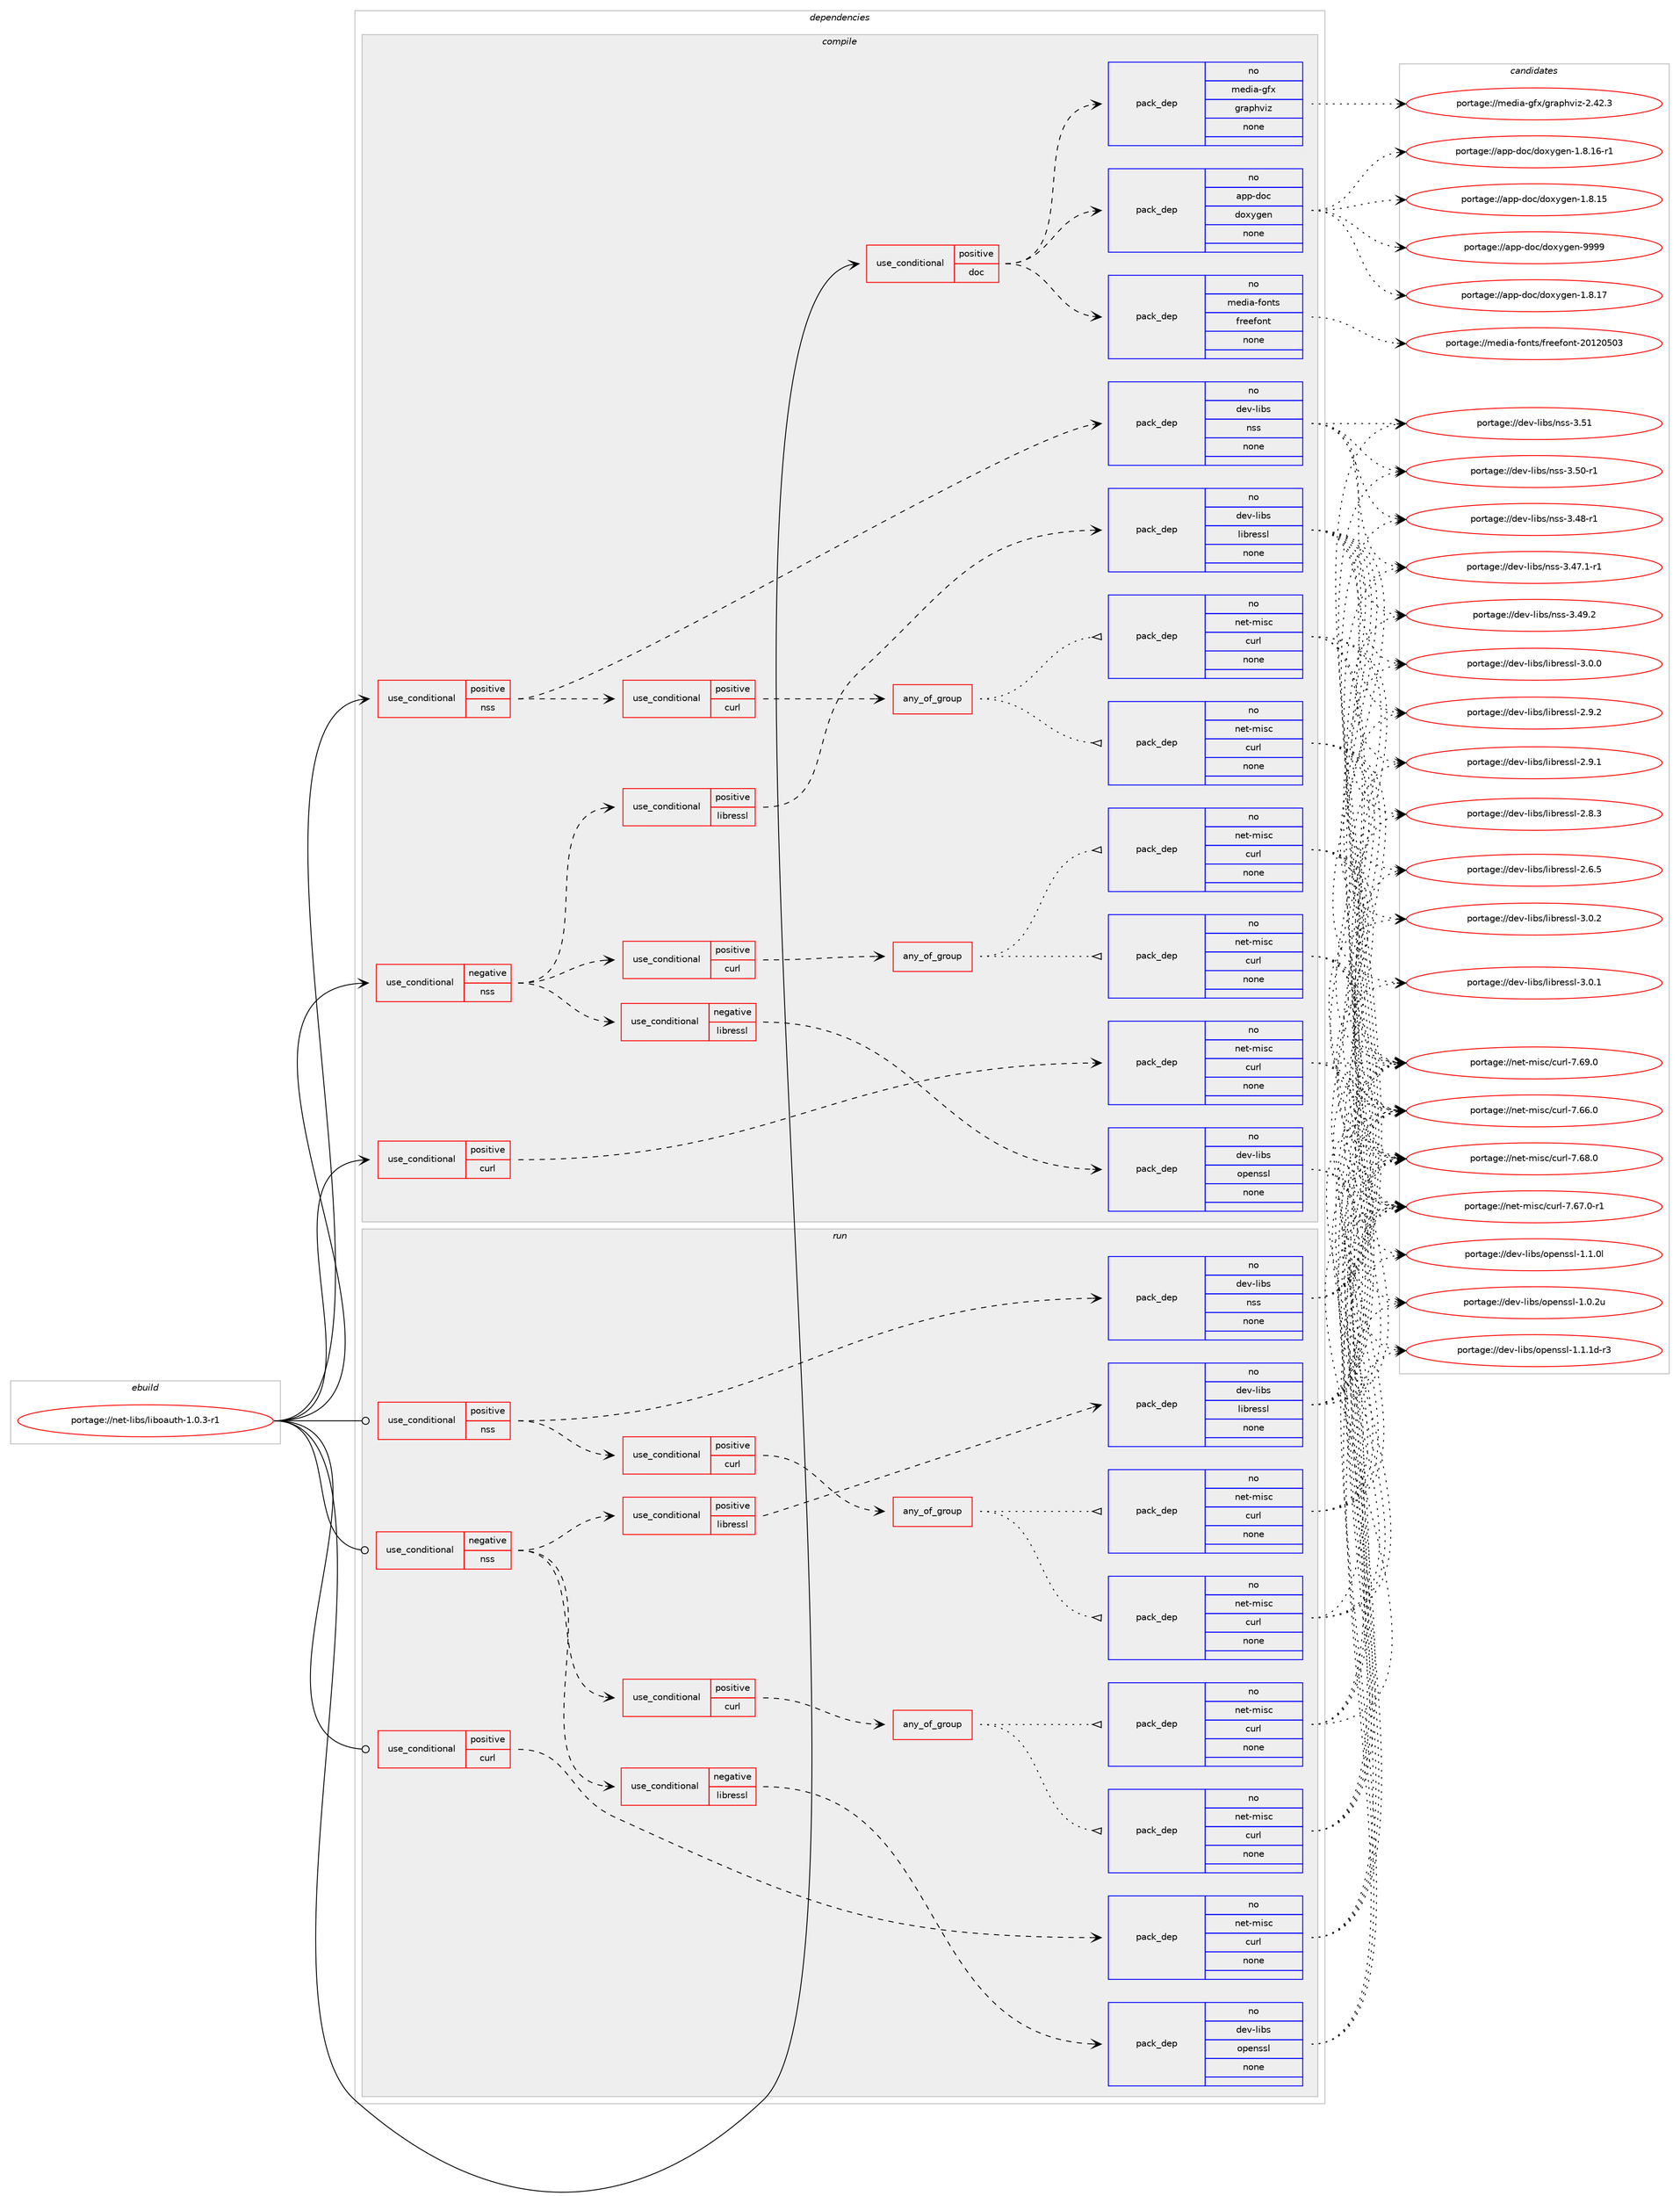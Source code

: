digraph prolog {

# *************
# Graph options
# *************

newrank=true;
concentrate=true;
compound=true;
graph [rankdir=LR,fontname=Helvetica,fontsize=10,ranksep=1.5];#, ranksep=2.5, nodesep=0.2];
edge  [arrowhead=vee];
node  [fontname=Helvetica,fontsize=10];

# **********
# The ebuild
# **********

subgraph cluster_leftcol {
color=gray;
rank=same;
label=<<i>ebuild</i>>;
id [label="portage://net-libs/liboauth-1.0.3-r1", color=red, width=4, href="../net-libs/liboauth-1.0.3-r1.svg"];
}

# ****************
# The dependencies
# ****************

subgraph cluster_midcol {
color=gray;
label=<<i>dependencies</i>>;
subgraph cluster_compile {
fillcolor="#eeeeee";
style=filled;
label=<<i>compile</i>>;
subgraph cond11635 {
dependency58785 [label=<<TABLE BORDER="0" CELLBORDER="1" CELLSPACING="0" CELLPADDING="4"><TR><TD ROWSPAN="3" CELLPADDING="10">use_conditional</TD></TR><TR><TD>negative</TD></TR><TR><TD>nss</TD></TR></TABLE>>, shape=none, color=red];
subgraph cond11636 {
dependency58786 [label=<<TABLE BORDER="0" CELLBORDER="1" CELLSPACING="0" CELLPADDING="4"><TR><TD ROWSPAN="3" CELLPADDING="10">use_conditional</TD></TR><TR><TD>negative</TD></TR><TR><TD>libressl</TD></TR></TABLE>>, shape=none, color=red];
subgraph pack45981 {
dependency58787 [label=<<TABLE BORDER="0" CELLBORDER="1" CELLSPACING="0" CELLPADDING="4" WIDTH="220"><TR><TD ROWSPAN="6" CELLPADDING="30">pack_dep</TD></TR><TR><TD WIDTH="110">no</TD></TR><TR><TD>dev-libs</TD></TR><TR><TD>openssl</TD></TR><TR><TD>none</TD></TR><TR><TD></TD></TR></TABLE>>, shape=none, color=blue];
}
dependency58786:e -> dependency58787:w [weight=20,style="dashed",arrowhead="vee"];
}
dependency58785:e -> dependency58786:w [weight=20,style="dashed",arrowhead="vee"];
subgraph cond11637 {
dependency58788 [label=<<TABLE BORDER="0" CELLBORDER="1" CELLSPACING="0" CELLPADDING="4"><TR><TD ROWSPAN="3" CELLPADDING="10">use_conditional</TD></TR><TR><TD>positive</TD></TR><TR><TD>libressl</TD></TR></TABLE>>, shape=none, color=red];
subgraph pack45982 {
dependency58789 [label=<<TABLE BORDER="0" CELLBORDER="1" CELLSPACING="0" CELLPADDING="4" WIDTH="220"><TR><TD ROWSPAN="6" CELLPADDING="30">pack_dep</TD></TR><TR><TD WIDTH="110">no</TD></TR><TR><TD>dev-libs</TD></TR><TR><TD>libressl</TD></TR><TR><TD>none</TD></TR><TR><TD></TD></TR></TABLE>>, shape=none, color=blue];
}
dependency58788:e -> dependency58789:w [weight=20,style="dashed",arrowhead="vee"];
}
dependency58785:e -> dependency58788:w [weight=20,style="dashed",arrowhead="vee"];
subgraph cond11638 {
dependency58790 [label=<<TABLE BORDER="0" CELLBORDER="1" CELLSPACING="0" CELLPADDING="4"><TR><TD ROWSPAN="3" CELLPADDING="10">use_conditional</TD></TR><TR><TD>positive</TD></TR><TR><TD>curl</TD></TR></TABLE>>, shape=none, color=red];
subgraph any1152 {
dependency58791 [label=<<TABLE BORDER="0" CELLBORDER="1" CELLSPACING="0" CELLPADDING="4"><TR><TD CELLPADDING="10">any_of_group</TD></TR></TABLE>>, shape=none, color=red];subgraph pack45983 {
dependency58792 [label=<<TABLE BORDER="0" CELLBORDER="1" CELLSPACING="0" CELLPADDING="4" WIDTH="220"><TR><TD ROWSPAN="6" CELLPADDING="30">pack_dep</TD></TR><TR><TD WIDTH="110">no</TD></TR><TR><TD>net-misc</TD></TR><TR><TD>curl</TD></TR><TR><TD>none</TD></TR><TR><TD></TD></TR></TABLE>>, shape=none, color=blue];
}
dependency58791:e -> dependency58792:w [weight=20,style="dotted",arrowhead="oinv"];
subgraph pack45984 {
dependency58793 [label=<<TABLE BORDER="0" CELLBORDER="1" CELLSPACING="0" CELLPADDING="4" WIDTH="220"><TR><TD ROWSPAN="6" CELLPADDING="30">pack_dep</TD></TR><TR><TD WIDTH="110">no</TD></TR><TR><TD>net-misc</TD></TR><TR><TD>curl</TD></TR><TR><TD>none</TD></TR><TR><TD></TD></TR></TABLE>>, shape=none, color=blue];
}
dependency58791:e -> dependency58793:w [weight=20,style="dotted",arrowhead="oinv"];
}
dependency58790:e -> dependency58791:w [weight=20,style="dashed",arrowhead="vee"];
}
dependency58785:e -> dependency58790:w [weight=20,style="dashed",arrowhead="vee"];
}
id:e -> dependency58785:w [weight=20,style="solid",arrowhead="vee"];
subgraph cond11639 {
dependency58794 [label=<<TABLE BORDER="0" CELLBORDER="1" CELLSPACING="0" CELLPADDING="4"><TR><TD ROWSPAN="3" CELLPADDING="10">use_conditional</TD></TR><TR><TD>positive</TD></TR><TR><TD>curl</TD></TR></TABLE>>, shape=none, color=red];
subgraph pack45985 {
dependency58795 [label=<<TABLE BORDER="0" CELLBORDER="1" CELLSPACING="0" CELLPADDING="4" WIDTH="220"><TR><TD ROWSPAN="6" CELLPADDING="30">pack_dep</TD></TR><TR><TD WIDTH="110">no</TD></TR><TR><TD>net-misc</TD></TR><TR><TD>curl</TD></TR><TR><TD>none</TD></TR><TR><TD></TD></TR></TABLE>>, shape=none, color=blue];
}
dependency58794:e -> dependency58795:w [weight=20,style="dashed",arrowhead="vee"];
}
id:e -> dependency58794:w [weight=20,style="solid",arrowhead="vee"];
subgraph cond11640 {
dependency58796 [label=<<TABLE BORDER="0" CELLBORDER="1" CELLSPACING="0" CELLPADDING="4"><TR><TD ROWSPAN="3" CELLPADDING="10">use_conditional</TD></TR><TR><TD>positive</TD></TR><TR><TD>doc</TD></TR></TABLE>>, shape=none, color=red];
subgraph pack45986 {
dependency58797 [label=<<TABLE BORDER="0" CELLBORDER="1" CELLSPACING="0" CELLPADDING="4" WIDTH="220"><TR><TD ROWSPAN="6" CELLPADDING="30">pack_dep</TD></TR><TR><TD WIDTH="110">no</TD></TR><TR><TD>app-doc</TD></TR><TR><TD>doxygen</TD></TR><TR><TD>none</TD></TR><TR><TD></TD></TR></TABLE>>, shape=none, color=blue];
}
dependency58796:e -> dependency58797:w [weight=20,style="dashed",arrowhead="vee"];
subgraph pack45987 {
dependency58798 [label=<<TABLE BORDER="0" CELLBORDER="1" CELLSPACING="0" CELLPADDING="4" WIDTH="220"><TR><TD ROWSPAN="6" CELLPADDING="30">pack_dep</TD></TR><TR><TD WIDTH="110">no</TD></TR><TR><TD>media-gfx</TD></TR><TR><TD>graphviz</TD></TR><TR><TD>none</TD></TR><TR><TD></TD></TR></TABLE>>, shape=none, color=blue];
}
dependency58796:e -> dependency58798:w [weight=20,style="dashed",arrowhead="vee"];
subgraph pack45988 {
dependency58799 [label=<<TABLE BORDER="0" CELLBORDER="1" CELLSPACING="0" CELLPADDING="4" WIDTH="220"><TR><TD ROWSPAN="6" CELLPADDING="30">pack_dep</TD></TR><TR><TD WIDTH="110">no</TD></TR><TR><TD>media-fonts</TD></TR><TR><TD>freefont</TD></TR><TR><TD>none</TD></TR><TR><TD></TD></TR></TABLE>>, shape=none, color=blue];
}
dependency58796:e -> dependency58799:w [weight=20,style="dashed",arrowhead="vee"];
}
id:e -> dependency58796:w [weight=20,style="solid",arrowhead="vee"];
subgraph cond11641 {
dependency58800 [label=<<TABLE BORDER="0" CELLBORDER="1" CELLSPACING="0" CELLPADDING="4"><TR><TD ROWSPAN="3" CELLPADDING="10">use_conditional</TD></TR><TR><TD>positive</TD></TR><TR><TD>nss</TD></TR></TABLE>>, shape=none, color=red];
subgraph pack45989 {
dependency58801 [label=<<TABLE BORDER="0" CELLBORDER="1" CELLSPACING="0" CELLPADDING="4" WIDTH="220"><TR><TD ROWSPAN="6" CELLPADDING="30">pack_dep</TD></TR><TR><TD WIDTH="110">no</TD></TR><TR><TD>dev-libs</TD></TR><TR><TD>nss</TD></TR><TR><TD>none</TD></TR><TR><TD></TD></TR></TABLE>>, shape=none, color=blue];
}
dependency58800:e -> dependency58801:w [weight=20,style="dashed",arrowhead="vee"];
subgraph cond11642 {
dependency58802 [label=<<TABLE BORDER="0" CELLBORDER="1" CELLSPACING="0" CELLPADDING="4"><TR><TD ROWSPAN="3" CELLPADDING="10">use_conditional</TD></TR><TR><TD>positive</TD></TR><TR><TD>curl</TD></TR></TABLE>>, shape=none, color=red];
subgraph any1153 {
dependency58803 [label=<<TABLE BORDER="0" CELLBORDER="1" CELLSPACING="0" CELLPADDING="4"><TR><TD CELLPADDING="10">any_of_group</TD></TR></TABLE>>, shape=none, color=red];subgraph pack45990 {
dependency58804 [label=<<TABLE BORDER="0" CELLBORDER="1" CELLSPACING="0" CELLPADDING="4" WIDTH="220"><TR><TD ROWSPAN="6" CELLPADDING="30">pack_dep</TD></TR><TR><TD WIDTH="110">no</TD></TR><TR><TD>net-misc</TD></TR><TR><TD>curl</TD></TR><TR><TD>none</TD></TR><TR><TD></TD></TR></TABLE>>, shape=none, color=blue];
}
dependency58803:e -> dependency58804:w [weight=20,style="dotted",arrowhead="oinv"];
subgraph pack45991 {
dependency58805 [label=<<TABLE BORDER="0" CELLBORDER="1" CELLSPACING="0" CELLPADDING="4" WIDTH="220"><TR><TD ROWSPAN="6" CELLPADDING="30">pack_dep</TD></TR><TR><TD WIDTH="110">no</TD></TR><TR><TD>net-misc</TD></TR><TR><TD>curl</TD></TR><TR><TD>none</TD></TR><TR><TD></TD></TR></TABLE>>, shape=none, color=blue];
}
dependency58803:e -> dependency58805:w [weight=20,style="dotted",arrowhead="oinv"];
}
dependency58802:e -> dependency58803:w [weight=20,style="dashed",arrowhead="vee"];
}
dependency58800:e -> dependency58802:w [weight=20,style="dashed",arrowhead="vee"];
}
id:e -> dependency58800:w [weight=20,style="solid",arrowhead="vee"];
}
subgraph cluster_compileandrun {
fillcolor="#eeeeee";
style=filled;
label=<<i>compile and run</i>>;
}
subgraph cluster_run {
fillcolor="#eeeeee";
style=filled;
label=<<i>run</i>>;
subgraph cond11643 {
dependency58806 [label=<<TABLE BORDER="0" CELLBORDER="1" CELLSPACING="0" CELLPADDING="4"><TR><TD ROWSPAN="3" CELLPADDING="10">use_conditional</TD></TR><TR><TD>negative</TD></TR><TR><TD>nss</TD></TR></TABLE>>, shape=none, color=red];
subgraph cond11644 {
dependency58807 [label=<<TABLE BORDER="0" CELLBORDER="1" CELLSPACING="0" CELLPADDING="4"><TR><TD ROWSPAN="3" CELLPADDING="10">use_conditional</TD></TR><TR><TD>negative</TD></TR><TR><TD>libressl</TD></TR></TABLE>>, shape=none, color=red];
subgraph pack45992 {
dependency58808 [label=<<TABLE BORDER="0" CELLBORDER="1" CELLSPACING="0" CELLPADDING="4" WIDTH="220"><TR><TD ROWSPAN="6" CELLPADDING="30">pack_dep</TD></TR><TR><TD WIDTH="110">no</TD></TR><TR><TD>dev-libs</TD></TR><TR><TD>openssl</TD></TR><TR><TD>none</TD></TR><TR><TD></TD></TR></TABLE>>, shape=none, color=blue];
}
dependency58807:e -> dependency58808:w [weight=20,style="dashed",arrowhead="vee"];
}
dependency58806:e -> dependency58807:w [weight=20,style="dashed",arrowhead="vee"];
subgraph cond11645 {
dependency58809 [label=<<TABLE BORDER="0" CELLBORDER="1" CELLSPACING="0" CELLPADDING="4"><TR><TD ROWSPAN="3" CELLPADDING="10">use_conditional</TD></TR><TR><TD>positive</TD></TR><TR><TD>libressl</TD></TR></TABLE>>, shape=none, color=red];
subgraph pack45993 {
dependency58810 [label=<<TABLE BORDER="0" CELLBORDER="1" CELLSPACING="0" CELLPADDING="4" WIDTH="220"><TR><TD ROWSPAN="6" CELLPADDING="30">pack_dep</TD></TR><TR><TD WIDTH="110">no</TD></TR><TR><TD>dev-libs</TD></TR><TR><TD>libressl</TD></TR><TR><TD>none</TD></TR><TR><TD></TD></TR></TABLE>>, shape=none, color=blue];
}
dependency58809:e -> dependency58810:w [weight=20,style="dashed",arrowhead="vee"];
}
dependency58806:e -> dependency58809:w [weight=20,style="dashed",arrowhead="vee"];
subgraph cond11646 {
dependency58811 [label=<<TABLE BORDER="0" CELLBORDER="1" CELLSPACING="0" CELLPADDING="4"><TR><TD ROWSPAN="3" CELLPADDING="10">use_conditional</TD></TR><TR><TD>positive</TD></TR><TR><TD>curl</TD></TR></TABLE>>, shape=none, color=red];
subgraph any1154 {
dependency58812 [label=<<TABLE BORDER="0" CELLBORDER="1" CELLSPACING="0" CELLPADDING="4"><TR><TD CELLPADDING="10">any_of_group</TD></TR></TABLE>>, shape=none, color=red];subgraph pack45994 {
dependency58813 [label=<<TABLE BORDER="0" CELLBORDER="1" CELLSPACING="0" CELLPADDING="4" WIDTH="220"><TR><TD ROWSPAN="6" CELLPADDING="30">pack_dep</TD></TR><TR><TD WIDTH="110">no</TD></TR><TR><TD>net-misc</TD></TR><TR><TD>curl</TD></TR><TR><TD>none</TD></TR><TR><TD></TD></TR></TABLE>>, shape=none, color=blue];
}
dependency58812:e -> dependency58813:w [weight=20,style="dotted",arrowhead="oinv"];
subgraph pack45995 {
dependency58814 [label=<<TABLE BORDER="0" CELLBORDER="1" CELLSPACING="0" CELLPADDING="4" WIDTH="220"><TR><TD ROWSPAN="6" CELLPADDING="30">pack_dep</TD></TR><TR><TD WIDTH="110">no</TD></TR><TR><TD>net-misc</TD></TR><TR><TD>curl</TD></TR><TR><TD>none</TD></TR><TR><TD></TD></TR></TABLE>>, shape=none, color=blue];
}
dependency58812:e -> dependency58814:w [weight=20,style="dotted",arrowhead="oinv"];
}
dependency58811:e -> dependency58812:w [weight=20,style="dashed",arrowhead="vee"];
}
dependency58806:e -> dependency58811:w [weight=20,style="dashed",arrowhead="vee"];
}
id:e -> dependency58806:w [weight=20,style="solid",arrowhead="odot"];
subgraph cond11647 {
dependency58815 [label=<<TABLE BORDER="0" CELLBORDER="1" CELLSPACING="0" CELLPADDING="4"><TR><TD ROWSPAN="3" CELLPADDING="10">use_conditional</TD></TR><TR><TD>positive</TD></TR><TR><TD>curl</TD></TR></TABLE>>, shape=none, color=red];
subgraph pack45996 {
dependency58816 [label=<<TABLE BORDER="0" CELLBORDER="1" CELLSPACING="0" CELLPADDING="4" WIDTH="220"><TR><TD ROWSPAN="6" CELLPADDING="30">pack_dep</TD></TR><TR><TD WIDTH="110">no</TD></TR><TR><TD>net-misc</TD></TR><TR><TD>curl</TD></TR><TR><TD>none</TD></TR><TR><TD></TD></TR></TABLE>>, shape=none, color=blue];
}
dependency58815:e -> dependency58816:w [weight=20,style="dashed",arrowhead="vee"];
}
id:e -> dependency58815:w [weight=20,style="solid",arrowhead="odot"];
subgraph cond11648 {
dependency58817 [label=<<TABLE BORDER="0" CELLBORDER="1" CELLSPACING="0" CELLPADDING="4"><TR><TD ROWSPAN="3" CELLPADDING="10">use_conditional</TD></TR><TR><TD>positive</TD></TR><TR><TD>nss</TD></TR></TABLE>>, shape=none, color=red];
subgraph pack45997 {
dependency58818 [label=<<TABLE BORDER="0" CELLBORDER="1" CELLSPACING="0" CELLPADDING="4" WIDTH="220"><TR><TD ROWSPAN="6" CELLPADDING="30">pack_dep</TD></TR><TR><TD WIDTH="110">no</TD></TR><TR><TD>dev-libs</TD></TR><TR><TD>nss</TD></TR><TR><TD>none</TD></TR><TR><TD></TD></TR></TABLE>>, shape=none, color=blue];
}
dependency58817:e -> dependency58818:w [weight=20,style="dashed",arrowhead="vee"];
subgraph cond11649 {
dependency58819 [label=<<TABLE BORDER="0" CELLBORDER="1" CELLSPACING="0" CELLPADDING="4"><TR><TD ROWSPAN="3" CELLPADDING="10">use_conditional</TD></TR><TR><TD>positive</TD></TR><TR><TD>curl</TD></TR></TABLE>>, shape=none, color=red];
subgraph any1155 {
dependency58820 [label=<<TABLE BORDER="0" CELLBORDER="1" CELLSPACING="0" CELLPADDING="4"><TR><TD CELLPADDING="10">any_of_group</TD></TR></TABLE>>, shape=none, color=red];subgraph pack45998 {
dependency58821 [label=<<TABLE BORDER="0" CELLBORDER="1" CELLSPACING="0" CELLPADDING="4" WIDTH="220"><TR><TD ROWSPAN="6" CELLPADDING="30">pack_dep</TD></TR><TR><TD WIDTH="110">no</TD></TR><TR><TD>net-misc</TD></TR><TR><TD>curl</TD></TR><TR><TD>none</TD></TR><TR><TD></TD></TR></TABLE>>, shape=none, color=blue];
}
dependency58820:e -> dependency58821:w [weight=20,style="dotted",arrowhead="oinv"];
subgraph pack45999 {
dependency58822 [label=<<TABLE BORDER="0" CELLBORDER="1" CELLSPACING="0" CELLPADDING="4" WIDTH="220"><TR><TD ROWSPAN="6" CELLPADDING="30">pack_dep</TD></TR><TR><TD WIDTH="110">no</TD></TR><TR><TD>net-misc</TD></TR><TR><TD>curl</TD></TR><TR><TD>none</TD></TR><TR><TD></TD></TR></TABLE>>, shape=none, color=blue];
}
dependency58820:e -> dependency58822:w [weight=20,style="dotted",arrowhead="oinv"];
}
dependency58819:e -> dependency58820:w [weight=20,style="dashed",arrowhead="vee"];
}
dependency58817:e -> dependency58819:w [weight=20,style="dashed",arrowhead="vee"];
}
id:e -> dependency58817:w [weight=20,style="solid",arrowhead="odot"];
}
}

# **************
# The candidates
# **************

subgraph cluster_choices {
rank=same;
color=gray;
label=<<i>candidates</i>>;

subgraph choice45981 {
color=black;
nodesep=1;
choice1001011184510810598115471111121011101151151084549464946491004511451 [label="portage://dev-libs/openssl-1.1.1d-r3", color=red, width=4,href="../dev-libs/openssl-1.1.1d-r3.svg"];
choice100101118451081059811547111112101110115115108454946494648108 [label="portage://dev-libs/openssl-1.1.0l", color=red, width=4,href="../dev-libs/openssl-1.1.0l.svg"];
choice100101118451081059811547111112101110115115108454946484650117 [label="portage://dev-libs/openssl-1.0.2u", color=red, width=4,href="../dev-libs/openssl-1.0.2u.svg"];
dependency58787:e -> choice1001011184510810598115471111121011101151151084549464946491004511451:w [style=dotted,weight="100"];
dependency58787:e -> choice100101118451081059811547111112101110115115108454946494648108:w [style=dotted,weight="100"];
dependency58787:e -> choice100101118451081059811547111112101110115115108454946484650117:w [style=dotted,weight="100"];
}
subgraph choice45982 {
color=black;
nodesep=1;
choice10010111845108105981154710810598114101115115108455146484650 [label="portage://dev-libs/libressl-3.0.2", color=red, width=4,href="../dev-libs/libressl-3.0.2.svg"];
choice10010111845108105981154710810598114101115115108455146484649 [label="portage://dev-libs/libressl-3.0.1", color=red, width=4,href="../dev-libs/libressl-3.0.1.svg"];
choice10010111845108105981154710810598114101115115108455146484648 [label="portage://dev-libs/libressl-3.0.0", color=red, width=4,href="../dev-libs/libressl-3.0.0.svg"];
choice10010111845108105981154710810598114101115115108455046574650 [label="portage://dev-libs/libressl-2.9.2", color=red, width=4,href="../dev-libs/libressl-2.9.2.svg"];
choice10010111845108105981154710810598114101115115108455046574649 [label="portage://dev-libs/libressl-2.9.1", color=red, width=4,href="../dev-libs/libressl-2.9.1.svg"];
choice10010111845108105981154710810598114101115115108455046564651 [label="portage://dev-libs/libressl-2.8.3", color=red, width=4,href="../dev-libs/libressl-2.8.3.svg"];
choice10010111845108105981154710810598114101115115108455046544653 [label="portage://dev-libs/libressl-2.6.5", color=red, width=4,href="../dev-libs/libressl-2.6.5.svg"];
dependency58789:e -> choice10010111845108105981154710810598114101115115108455146484650:w [style=dotted,weight="100"];
dependency58789:e -> choice10010111845108105981154710810598114101115115108455146484649:w [style=dotted,weight="100"];
dependency58789:e -> choice10010111845108105981154710810598114101115115108455146484648:w [style=dotted,weight="100"];
dependency58789:e -> choice10010111845108105981154710810598114101115115108455046574650:w [style=dotted,weight="100"];
dependency58789:e -> choice10010111845108105981154710810598114101115115108455046574649:w [style=dotted,weight="100"];
dependency58789:e -> choice10010111845108105981154710810598114101115115108455046564651:w [style=dotted,weight="100"];
dependency58789:e -> choice10010111845108105981154710810598114101115115108455046544653:w [style=dotted,weight="100"];
}
subgraph choice45983 {
color=black;
nodesep=1;
choice1101011164510910511599479911711410845554654574648 [label="portage://net-misc/curl-7.69.0", color=red, width=4,href="../net-misc/curl-7.69.0.svg"];
choice1101011164510910511599479911711410845554654564648 [label="portage://net-misc/curl-7.68.0", color=red, width=4,href="../net-misc/curl-7.68.0.svg"];
choice11010111645109105115994799117114108455546545546484511449 [label="portage://net-misc/curl-7.67.0-r1", color=red, width=4,href="../net-misc/curl-7.67.0-r1.svg"];
choice1101011164510910511599479911711410845554654544648 [label="portage://net-misc/curl-7.66.0", color=red, width=4,href="../net-misc/curl-7.66.0.svg"];
dependency58792:e -> choice1101011164510910511599479911711410845554654574648:w [style=dotted,weight="100"];
dependency58792:e -> choice1101011164510910511599479911711410845554654564648:w [style=dotted,weight="100"];
dependency58792:e -> choice11010111645109105115994799117114108455546545546484511449:w [style=dotted,weight="100"];
dependency58792:e -> choice1101011164510910511599479911711410845554654544648:w [style=dotted,weight="100"];
}
subgraph choice45984 {
color=black;
nodesep=1;
choice1101011164510910511599479911711410845554654574648 [label="portage://net-misc/curl-7.69.0", color=red, width=4,href="../net-misc/curl-7.69.0.svg"];
choice1101011164510910511599479911711410845554654564648 [label="portage://net-misc/curl-7.68.0", color=red, width=4,href="../net-misc/curl-7.68.0.svg"];
choice11010111645109105115994799117114108455546545546484511449 [label="portage://net-misc/curl-7.67.0-r1", color=red, width=4,href="../net-misc/curl-7.67.0-r1.svg"];
choice1101011164510910511599479911711410845554654544648 [label="portage://net-misc/curl-7.66.0", color=red, width=4,href="../net-misc/curl-7.66.0.svg"];
dependency58793:e -> choice1101011164510910511599479911711410845554654574648:w [style=dotted,weight="100"];
dependency58793:e -> choice1101011164510910511599479911711410845554654564648:w [style=dotted,weight="100"];
dependency58793:e -> choice11010111645109105115994799117114108455546545546484511449:w [style=dotted,weight="100"];
dependency58793:e -> choice1101011164510910511599479911711410845554654544648:w [style=dotted,weight="100"];
}
subgraph choice45985 {
color=black;
nodesep=1;
choice1101011164510910511599479911711410845554654574648 [label="portage://net-misc/curl-7.69.0", color=red, width=4,href="../net-misc/curl-7.69.0.svg"];
choice1101011164510910511599479911711410845554654564648 [label="portage://net-misc/curl-7.68.0", color=red, width=4,href="../net-misc/curl-7.68.0.svg"];
choice11010111645109105115994799117114108455546545546484511449 [label="portage://net-misc/curl-7.67.0-r1", color=red, width=4,href="../net-misc/curl-7.67.0-r1.svg"];
choice1101011164510910511599479911711410845554654544648 [label="portage://net-misc/curl-7.66.0", color=red, width=4,href="../net-misc/curl-7.66.0.svg"];
dependency58795:e -> choice1101011164510910511599479911711410845554654574648:w [style=dotted,weight="100"];
dependency58795:e -> choice1101011164510910511599479911711410845554654564648:w [style=dotted,weight="100"];
dependency58795:e -> choice11010111645109105115994799117114108455546545546484511449:w [style=dotted,weight="100"];
dependency58795:e -> choice1101011164510910511599479911711410845554654544648:w [style=dotted,weight="100"];
}
subgraph choice45986 {
color=black;
nodesep=1;
choice971121124510011199471001111201211031011104557575757 [label="portage://app-doc/doxygen-9999", color=red, width=4,href="../app-doc/doxygen-9999.svg"];
choice9711211245100111994710011112012110310111045494656464955 [label="portage://app-doc/doxygen-1.8.17", color=red, width=4,href="../app-doc/doxygen-1.8.17.svg"];
choice97112112451001119947100111120121103101110454946564649544511449 [label="portage://app-doc/doxygen-1.8.16-r1", color=red, width=4,href="../app-doc/doxygen-1.8.16-r1.svg"];
choice9711211245100111994710011112012110310111045494656464953 [label="portage://app-doc/doxygen-1.8.15", color=red, width=4,href="../app-doc/doxygen-1.8.15.svg"];
dependency58797:e -> choice971121124510011199471001111201211031011104557575757:w [style=dotted,weight="100"];
dependency58797:e -> choice9711211245100111994710011112012110310111045494656464955:w [style=dotted,weight="100"];
dependency58797:e -> choice97112112451001119947100111120121103101110454946564649544511449:w [style=dotted,weight="100"];
dependency58797:e -> choice9711211245100111994710011112012110310111045494656464953:w [style=dotted,weight="100"];
}
subgraph choice45987 {
color=black;
nodesep=1;
choice1091011001059745103102120471031149711210411810512245504652504651 [label="portage://media-gfx/graphviz-2.42.3", color=red, width=4,href="../media-gfx/graphviz-2.42.3.svg"];
dependency58798:e -> choice1091011001059745103102120471031149711210411810512245504652504651:w [style=dotted,weight="100"];
}
subgraph choice45988 {
color=black;
nodesep=1;
choice109101100105974510211111011611547102114101101102111110116455048495048534851 [label="portage://media-fonts/freefont-20120503", color=red, width=4,href="../media-fonts/freefont-20120503.svg"];
dependency58799:e -> choice109101100105974510211111011611547102114101101102111110116455048495048534851:w [style=dotted,weight="100"];
}
subgraph choice45989 {
color=black;
nodesep=1;
choice1001011184510810598115471101151154551465349 [label="portage://dev-libs/nss-3.51", color=red, width=4,href="../dev-libs/nss-3.51.svg"];
choice10010111845108105981154711011511545514653484511449 [label="portage://dev-libs/nss-3.50-r1", color=red, width=4,href="../dev-libs/nss-3.50-r1.svg"];
choice10010111845108105981154711011511545514652574650 [label="portage://dev-libs/nss-3.49.2", color=red, width=4,href="../dev-libs/nss-3.49.2.svg"];
choice10010111845108105981154711011511545514652564511449 [label="portage://dev-libs/nss-3.48-r1", color=red, width=4,href="../dev-libs/nss-3.48-r1.svg"];
choice100101118451081059811547110115115455146525546494511449 [label="portage://dev-libs/nss-3.47.1-r1", color=red, width=4,href="../dev-libs/nss-3.47.1-r1.svg"];
dependency58801:e -> choice1001011184510810598115471101151154551465349:w [style=dotted,weight="100"];
dependency58801:e -> choice10010111845108105981154711011511545514653484511449:w [style=dotted,weight="100"];
dependency58801:e -> choice10010111845108105981154711011511545514652574650:w [style=dotted,weight="100"];
dependency58801:e -> choice10010111845108105981154711011511545514652564511449:w [style=dotted,weight="100"];
dependency58801:e -> choice100101118451081059811547110115115455146525546494511449:w [style=dotted,weight="100"];
}
subgraph choice45990 {
color=black;
nodesep=1;
choice1101011164510910511599479911711410845554654574648 [label="portage://net-misc/curl-7.69.0", color=red, width=4,href="../net-misc/curl-7.69.0.svg"];
choice1101011164510910511599479911711410845554654564648 [label="portage://net-misc/curl-7.68.0", color=red, width=4,href="../net-misc/curl-7.68.0.svg"];
choice11010111645109105115994799117114108455546545546484511449 [label="portage://net-misc/curl-7.67.0-r1", color=red, width=4,href="../net-misc/curl-7.67.0-r1.svg"];
choice1101011164510910511599479911711410845554654544648 [label="portage://net-misc/curl-7.66.0", color=red, width=4,href="../net-misc/curl-7.66.0.svg"];
dependency58804:e -> choice1101011164510910511599479911711410845554654574648:w [style=dotted,weight="100"];
dependency58804:e -> choice1101011164510910511599479911711410845554654564648:w [style=dotted,weight="100"];
dependency58804:e -> choice11010111645109105115994799117114108455546545546484511449:w [style=dotted,weight="100"];
dependency58804:e -> choice1101011164510910511599479911711410845554654544648:w [style=dotted,weight="100"];
}
subgraph choice45991 {
color=black;
nodesep=1;
choice1101011164510910511599479911711410845554654574648 [label="portage://net-misc/curl-7.69.0", color=red, width=4,href="../net-misc/curl-7.69.0.svg"];
choice1101011164510910511599479911711410845554654564648 [label="portage://net-misc/curl-7.68.0", color=red, width=4,href="../net-misc/curl-7.68.0.svg"];
choice11010111645109105115994799117114108455546545546484511449 [label="portage://net-misc/curl-7.67.0-r1", color=red, width=4,href="../net-misc/curl-7.67.0-r1.svg"];
choice1101011164510910511599479911711410845554654544648 [label="portage://net-misc/curl-7.66.0", color=red, width=4,href="../net-misc/curl-7.66.0.svg"];
dependency58805:e -> choice1101011164510910511599479911711410845554654574648:w [style=dotted,weight="100"];
dependency58805:e -> choice1101011164510910511599479911711410845554654564648:w [style=dotted,weight="100"];
dependency58805:e -> choice11010111645109105115994799117114108455546545546484511449:w [style=dotted,weight="100"];
dependency58805:e -> choice1101011164510910511599479911711410845554654544648:w [style=dotted,weight="100"];
}
subgraph choice45992 {
color=black;
nodesep=1;
choice1001011184510810598115471111121011101151151084549464946491004511451 [label="portage://dev-libs/openssl-1.1.1d-r3", color=red, width=4,href="../dev-libs/openssl-1.1.1d-r3.svg"];
choice100101118451081059811547111112101110115115108454946494648108 [label="portage://dev-libs/openssl-1.1.0l", color=red, width=4,href="../dev-libs/openssl-1.1.0l.svg"];
choice100101118451081059811547111112101110115115108454946484650117 [label="portage://dev-libs/openssl-1.0.2u", color=red, width=4,href="../dev-libs/openssl-1.0.2u.svg"];
dependency58808:e -> choice1001011184510810598115471111121011101151151084549464946491004511451:w [style=dotted,weight="100"];
dependency58808:e -> choice100101118451081059811547111112101110115115108454946494648108:w [style=dotted,weight="100"];
dependency58808:e -> choice100101118451081059811547111112101110115115108454946484650117:w [style=dotted,weight="100"];
}
subgraph choice45993 {
color=black;
nodesep=1;
choice10010111845108105981154710810598114101115115108455146484650 [label="portage://dev-libs/libressl-3.0.2", color=red, width=4,href="../dev-libs/libressl-3.0.2.svg"];
choice10010111845108105981154710810598114101115115108455146484649 [label="portage://dev-libs/libressl-3.0.1", color=red, width=4,href="../dev-libs/libressl-3.0.1.svg"];
choice10010111845108105981154710810598114101115115108455146484648 [label="portage://dev-libs/libressl-3.0.0", color=red, width=4,href="../dev-libs/libressl-3.0.0.svg"];
choice10010111845108105981154710810598114101115115108455046574650 [label="portage://dev-libs/libressl-2.9.2", color=red, width=4,href="../dev-libs/libressl-2.9.2.svg"];
choice10010111845108105981154710810598114101115115108455046574649 [label="portage://dev-libs/libressl-2.9.1", color=red, width=4,href="../dev-libs/libressl-2.9.1.svg"];
choice10010111845108105981154710810598114101115115108455046564651 [label="portage://dev-libs/libressl-2.8.3", color=red, width=4,href="../dev-libs/libressl-2.8.3.svg"];
choice10010111845108105981154710810598114101115115108455046544653 [label="portage://dev-libs/libressl-2.6.5", color=red, width=4,href="../dev-libs/libressl-2.6.5.svg"];
dependency58810:e -> choice10010111845108105981154710810598114101115115108455146484650:w [style=dotted,weight="100"];
dependency58810:e -> choice10010111845108105981154710810598114101115115108455146484649:w [style=dotted,weight="100"];
dependency58810:e -> choice10010111845108105981154710810598114101115115108455146484648:w [style=dotted,weight="100"];
dependency58810:e -> choice10010111845108105981154710810598114101115115108455046574650:w [style=dotted,weight="100"];
dependency58810:e -> choice10010111845108105981154710810598114101115115108455046574649:w [style=dotted,weight="100"];
dependency58810:e -> choice10010111845108105981154710810598114101115115108455046564651:w [style=dotted,weight="100"];
dependency58810:e -> choice10010111845108105981154710810598114101115115108455046544653:w [style=dotted,weight="100"];
}
subgraph choice45994 {
color=black;
nodesep=1;
choice1101011164510910511599479911711410845554654574648 [label="portage://net-misc/curl-7.69.0", color=red, width=4,href="../net-misc/curl-7.69.0.svg"];
choice1101011164510910511599479911711410845554654564648 [label="portage://net-misc/curl-7.68.0", color=red, width=4,href="../net-misc/curl-7.68.0.svg"];
choice11010111645109105115994799117114108455546545546484511449 [label="portage://net-misc/curl-7.67.0-r1", color=red, width=4,href="../net-misc/curl-7.67.0-r1.svg"];
choice1101011164510910511599479911711410845554654544648 [label="portage://net-misc/curl-7.66.0", color=red, width=4,href="../net-misc/curl-7.66.0.svg"];
dependency58813:e -> choice1101011164510910511599479911711410845554654574648:w [style=dotted,weight="100"];
dependency58813:e -> choice1101011164510910511599479911711410845554654564648:w [style=dotted,weight="100"];
dependency58813:e -> choice11010111645109105115994799117114108455546545546484511449:w [style=dotted,weight="100"];
dependency58813:e -> choice1101011164510910511599479911711410845554654544648:w [style=dotted,weight="100"];
}
subgraph choice45995 {
color=black;
nodesep=1;
choice1101011164510910511599479911711410845554654574648 [label="portage://net-misc/curl-7.69.0", color=red, width=4,href="../net-misc/curl-7.69.0.svg"];
choice1101011164510910511599479911711410845554654564648 [label="portage://net-misc/curl-7.68.0", color=red, width=4,href="../net-misc/curl-7.68.0.svg"];
choice11010111645109105115994799117114108455546545546484511449 [label="portage://net-misc/curl-7.67.0-r1", color=red, width=4,href="../net-misc/curl-7.67.0-r1.svg"];
choice1101011164510910511599479911711410845554654544648 [label="portage://net-misc/curl-7.66.0", color=red, width=4,href="../net-misc/curl-7.66.0.svg"];
dependency58814:e -> choice1101011164510910511599479911711410845554654574648:w [style=dotted,weight="100"];
dependency58814:e -> choice1101011164510910511599479911711410845554654564648:w [style=dotted,weight="100"];
dependency58814:e -> choice11010111645109105115994799117114108455546545546484511449:w [style=dotted,weight="100"];
dependency58814:e -> choice1101011164510910511599479911711410845554654544648:w [style=dotted,weight="100"];
}
subgraph choice45996 {
color=black;
nodesep=1;
choice1101011164510910511599479911711410845554654574648 [label="portage://net-misc/curl-7.69.0", color=red, width=4,href="../net-misc/curl-7.69.0.svg"];
choice1101011164510910511599479911711410845554654564648 [label="portage://net-misc/curl-7.68.0", color=red, width=4,href="../net-misc/curl-7.68.0.svg"];
choice11010111645109105115994799117114108455546545546484511449 [label="portage://net-misc/curl-7.67.0-r1", color=red, width=4,href="../net-misc/curl-7.67.0-r1.svg"];
choice1101011164510910511599479911711410845554654544648 [label="portage://net-misc/curl-7.66.0", color=red, width=4,href="../net-misc/curl-7.66.0.svg"];
dependency58816:e -> choice1101011164510910511599479911711410845554654574648:w [style=dotted,weight="100"];
dependency58816:e -> choice1101011164510910511599479911711410845554654564648:w [style=dotted,weight="100"];
dependency58816:e -> choice11010111645109105115994799117114108455546545546484511449:w [style=dotted,weight="100"];
dependency58816:e -> choice1101011164510910511599479911711410845554654544648:w [style=dotted,weight="100"];
}
subgraph choice45997 {
color=black;
nodesep=1;
choice1001011184510810598115471101151154551465349 [label="portage://dev-libs/nss-3.51", color=red, width=4,href="../dev-libs/nss-3.51.svg"];
choice10010111845108105981154711011511545514653484511449 [label="portage://dev-libs/nss-3.50-r1", color=red, width=4,href="../dev-libs/nss-3.50-r1.svg"];
choice10010111845108105981154711011511545514652574650 [label="portage://dev-libs/nss-3.49.2", color=red, width=4,href="../dev-libs/nss-3.49.2.svg"];
choice10010111845108105981154711011511545514652564511449 [label="portage://dev-libs/nss-3.48-r1", color=red, width=4,href="../dev-libs/nss-3.48-r1.svg"];
choice100101118451081059811547110115115455146525546494511449 [label="portage://dev-libs/nss-3.47.1-r1", color=red, width=4,href="../dev-libs/nss-3.47.1-r1.svg"];
dependency58818:e -> choice1001011184510810598115471101151154551465349:w [style=dotted,weight="100"];
dependency58818:e -> choice10010111845108105981154711011511545514653484511449:w [style=dotted,weight="100"];
dependency58818:e -> choice10010111845108105981154711011511545514652574650:w [style=dotted,weight="100"];
dependency58818:e -> choice10010111845108105981154711011511545514652564511449:w [style=dotted,weight="100"];
dependency58818:e -> choice100101118451081059811547110115115455146525546494511449:w [style=dotted,weight="100"];
}
subgraph choice45998 {
color=black;
nodesep=1;
choice1101011164510910511599479911711410845554654574648 [label="portage://net-misc/curl-7.69.0", color=red, width=4,href="../net-misc/curl-7.69.0.svg"];
choice1101011164510910511599479911711410845554654564648 [label="portage://net-misc/curl-7.68.0", color=red, width=4,href="../net-misc/curl-7.68.0.svg"];
choice11010111645109105115994799117114108455546545546484511449 [label="portage://net-misc/curl-7.67.0-r1", color=red, width=4,href="../net-misc/curl-7.67.0-r1.svg"];
choice1101011164510910511599479911711410845554654544648 [label="portage://net-misc/curl-7.66.0", color=red, width=4,href="../net-misc/curl-7.66.0.svg"];
dependency58821:e -> choice1101011164510910511599479911711410845554654574648:w [style=dotted,weight="100"];
dependency58821:e -> choice1101011164510910511599479911711410845554654564648:w [style=dotted,weight="100"];
dependency58821:e -> choice11010111645109105115994799117114108455546545546484511449:w [style=dotted,weight="100"];
dependency58821:e -> choice1101011164510910511599479911711410845554654544648:w [style=dotted,weight="100"];
}
subgraph choice45999 {
color=black;
nodesep=1;
choice1101011164510910511599479911711410845554654574648 [label="portage://net-misc/curl-7.69.0", color=red, width=4,href="../net-misc/curl-7.69.0.svg"];
choice1101011164510910511599479911711410845554654564648 [label="portage://net-misc/curl-7.68.0", color=red, width=4,href="../net-misc/curl-7.68.0.svg"];
choice11010111645109105115994799117114108455546545546484511449 [label="portage://net-misc/curl-7.67.0-r1", color=red, width=4,href="../net-misc/curl-7.67.0-r1.svg"];
choice1101011164510910511599479911711410845554654544648 [label="portage://net-misc/curl-7.66.0", color=red, width=4,href="../net-misc/curl-7.66.0.svg"];
dependency58822:e -> choice1101011164510910511599479911711410845554654574648:w [style=dotted,weight="100"];
dependency58822:e -> choice1101011164510910511599479911711410845554654564648:w [style=dotted,weight="100"];
dependency58822:e -> choice11010111645109105115994799117114108455546545546484511449:w [style=dotted,weight="100"];
dependency58822:e -> choice1101011164510910511599479911711410845554654544648:w [style=dotted,weight="100"];
}
}

}

